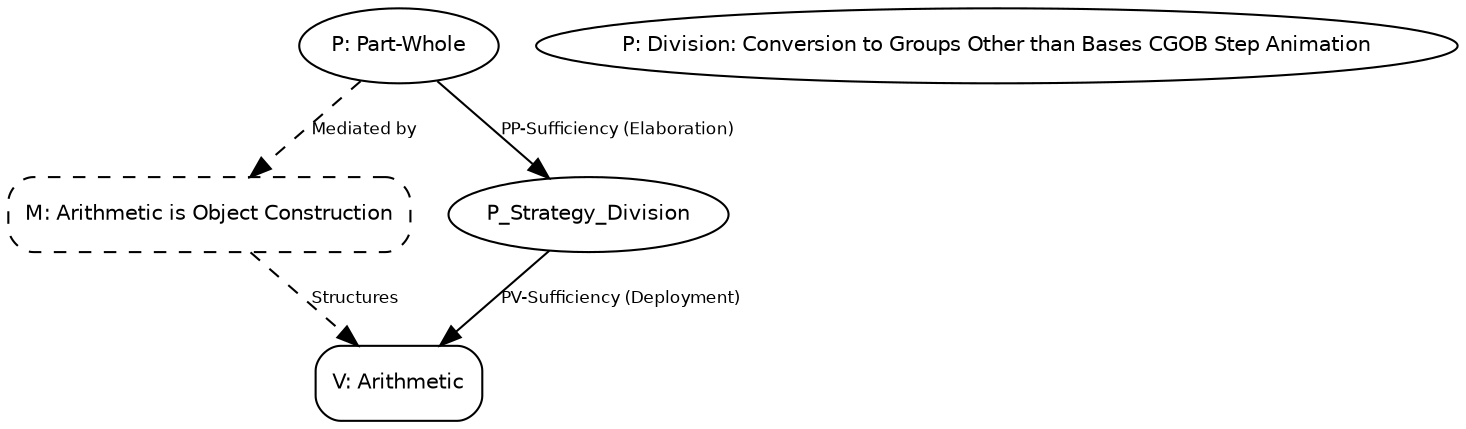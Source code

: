 // MUD for Division:_Conversion_to_Groups_Other_than_Bases_CGOB_Step_Animation
digraph {
	node [fontname=Helvetica fontsize=10]
	edge [fontname=Helvetica fontsize=8]
	"P_Embodied_Part-Whole" [label="P: Part-Whole" shape=ellipse]
	"P_Strategy_Division:_Conversion_to_Groups_Other_than_Bases_CGOB_Step_Animation" [label="P: Division: Conversion to Groups Other than Bases CGOB Step Animation" shape=ellipse]
	V_Arithmetic [label="V: Arithmetic" shape=box style=rounded]
	"Arithmetic is Object Construction" [label="M: Arithmetic is Object Construction" shape=box style="rounded,dashed"]
	"P_Embodied_Part-Whole" -> P_Strategy_Division:_Conversion_to_Groups_Other_than_Bases_CGOB_Step_Animation [label="PP-Sufficiency (Elaboration)" style=solid]
	"P_Embodied_Part-Whole" -> "Arithmetic is Object Construction" [label="Mediated by" style=dashed]
	P_Strategy_Division:_Conversion_to_Groups_Other_than_Bases_CGOB_Step_Animation -> V_Arithmetic [label="PV-Sufficiency (Deployment)" style=solid]
	"Arithmetic is Object Construction" -> V_Arithmetic [label=Structures style=dashed]
}
